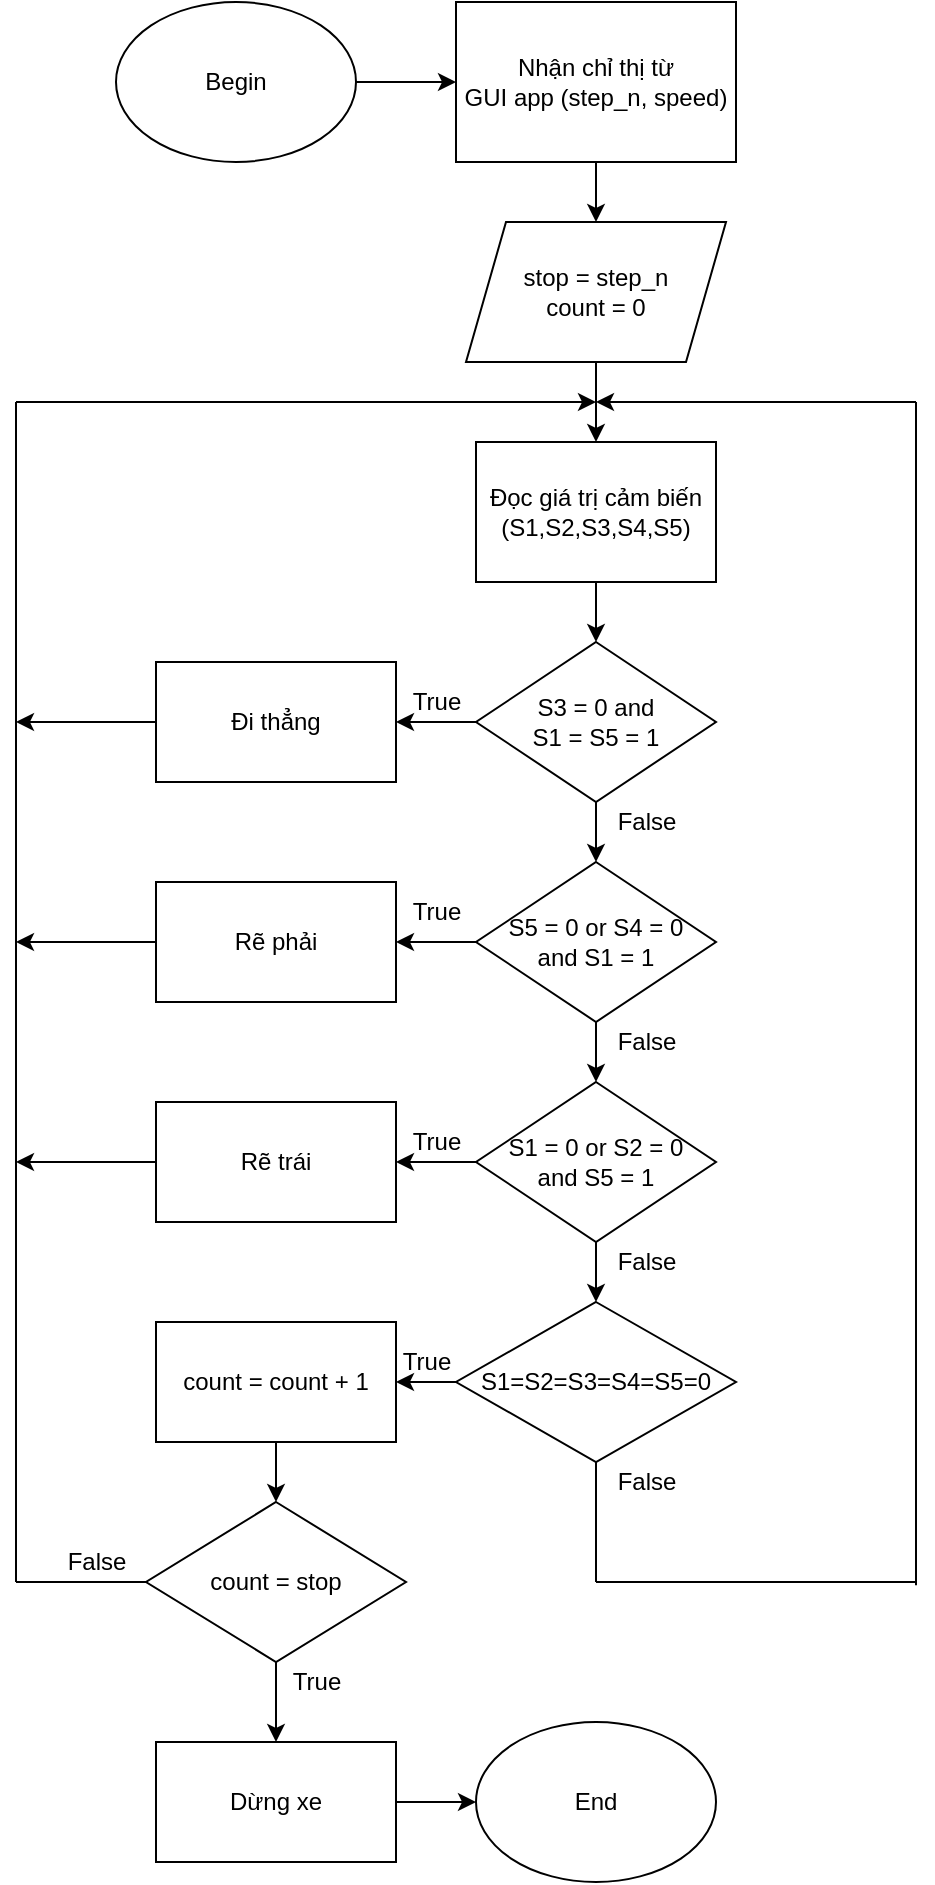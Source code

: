 <mxfile version="14.8.6" type="github">
  <diagram id="Ezy-y-FbjfAG1BCbXXI5" name="Page-1">
    <mxGraphModel dx="1865" dy="617" grid="1" gridSize="10" guides="1" tooltips="1" connect="1" arrows="1" fold="1" page="1" pageScale="1" pageWidth="827" pageHeight="1169" background="none" math="0" shadow="0">
      <root>
        <mxCell id="0" />
        <mxCell id="1" parent="0" />
        <mxCell id="G5f44dBYUgscpnxHCPcD-38" value="" style="edgeStyle=orthogonalEdgeStyle;rounded=0;orthogonalLoop=1;jettySize=auto;html=1;" parent="1" source="hrU85InFywEGXKXuBzPO-2" target="hrU85InFywEGXKXuBzPO-4" edge="1">
          <mxGeometry relative="1" as="geometry" />
        </mxCell>
        <mxCell id="hrU85InFywEGXKXuBzPO-2" value="Begin" style="ellipse;whiteSpace=wrap;html=1;" parent="1" vertex="1">
          <mxGeometry x="-600" y="120" width="120" height="80" as="geometry" />
        </mxCell>
        <mxCell id="j_K-GDXODY1bReVwgwL4-41" value="" style="edgeStyle=orthogonalEdgeStyle;rounded=0;orthogonalLoop=1;jettySize=auto;html=1;" parent="1" source="hrU85InFywEGXKXuBzPO-3" target="j_K-GDXODY1bReVwgwL4-6" edge="1">
          <mxGeometry relative="1" as="geometry" />
        </mxCell>
        <mxCell id="hrU85InFywEGXKXuBzPO-3" value="stop = step_n&lt;br&gt;count = 0" style="shape=parallelogram;perimeter=parallelogramPerimeter;whiteSpace=wrap;html=1;fixedSize=1;" parent="1" vertex="1">
          <mxGeometry x="-425" y="230" width="130" height="70" as="geometry" />
        </mxCell>
        <mxCell id="j_K-GDXODY1bReVwgwL4-39" value="" style="edgeStyle=orthogonalEdgeStyle;rounded=0;orthogonalLoop=1;jettySize=auto;html=1;" parent="1" source="hrU85InFywEGXKXuBzPO-4" target="hrU85InFywEGXKXuBzPO-3" edge="1">
          <mxGeometry relative="1" as="geometry" />
        </mxCell>
        <mxCell id="hrU85InFywEGXKXuBzPO-4" value="&lt;span&gt;Nhận chỉ thị từ&lt;/span&gt;&lt;br&gt;&lt;span&gt;GUI app (step_n, speed)&lt;/span&gt;" style="rounded=0;whiteSpace=wrap;html=1;" parent="1" vertex="1">
          <mxGeometry x="-430" y="120" width="140" height="80" as="geometry" />
        </mxCell>
        <mxCell id="j_K-GDXODY1bReVwgwL4-24" value="" style="edgeStyle=orthogonalEdgeStyle;rounded=0;orthogonalLoop=1;jettySize=auto;html=1;" parent="1" source="j_K-GDXODY1bReVwgwL4-4" target="j_K-GDXODY1bReVwgwL4-5" edge="1">
          <mxGeometry relative="1" as="geometry" />
        </mxCell>
        <mxCell id="G5f44dBYUgscpnxHCPcD-3" value="" style="edgeStyle=orthogonalEdgeStyle;rounded=0;orthogonalLoop=1;jettySize=auto;html=1;" parent="1" source="j_K-GDXODY1bReVwgwL4-4" target="j_K-GDXODY1bReVwgwL4-10" edge="1">
          <mxGeometry relative="1" as="geometry" />
        </mxCell>
        <mxCell id="j_K-GDXODY1bReVwgwL4-4" value="S3 = 0 and &lt;br&gt;S1 = S5 = 1" style="rhombus;whiteSpace=wrap;html=1;" parent="1" vertex="1">
          <mxGeometry x="-420" y="440" width="120" height="80" as="geometry" />
        </mxCell>
        <mxCell id="j_K-GDXODY1bReVwgwL4-5" value="Đi thẳng" style="rounded=0;whiteSpace=wrap;html=1;" parent="1" vertex="1">
          <mxGeometry x="-580" y="450" width="120" height="60" as="geometry" />
        </mxCell>
        <mxCell id="G5f44dBYUgscpnxHCPcD-2" value="" style="edgeStyle=orthogonalEdgeStyle;rounded=0;orthogonalLoop=1;jettySize=auto;html=1;" parent="1" source="j_K-GDXODY1bReVwgwL4-6" target="j_K-GDXODY1bReVwgwL4-4" edge="1">
          <mxGeometry relative="1" as="geometry" />
        </mxCell>
        <mxCell id="j_K-GDXODY1bReVwgwL4-6" value="&lt;span&gt;Đọc giá trị cảm biến&lt;/span&gt;&lt;br&gt;&lt;span&gt;(S1,S2,S3,S4,S5)&lt;/span&gt;" style="rounded=0;whiteSpace=wrap;html=1;" parent="1" vertex="1">
          <mxGeometry x="-420" y="340" width="120" height="70" as="geometry" />
        </mxCell>
        <mxCell id="j_K-GDXODY1bReVwgwL4-25" value="" style="edgeStyle=orthogonalEdgeStyle;rounded=0;orthogonalLoop=1;jettySize=auto;html=1;" parent="1" source="j_K-GDXODY1bReVwgwL4-10" target="j_K-GDXODY1bReVwgwL4-11" edge="1">
          <mxGeometry relative="1" as="geometry" />
        </mxCell>
        <mxCell id="G5f44dBYUgscpnxHCPcD-4" value="" style="edgeStyle=orthogonalEdgeStyle;rounded=0;orthogonalLoop=1;jettySize=auto;html=1;" parent="1" source="j_K-GDXODY1bReVwgwL4-10" target="j_K-GDXODY1bReVwgwL4-13" edge="1">
          <mxGeometry relative="1" as="geometry" />
        </mxCell>
        <mxCell id="j_K-GDXODY1bReVwgwL4-10" value="S5 = 0 or S4 = 0 &lt;br&gt;and S1 = 1" style="rhombus;whiteSpace=wrap;html=1;" parent="1" vertex="1">
          <mxGeometry x="-420" y="550" width="120" height="80" as="geometry" />
        </mxCell>
        <mxCell id="j_K-GDXODY1bReVwgwL4-11" value="Rẽ phải" style="rounded=0;whiteSpace=wrap;html=1;" parent="1" vertex="1">
          <mxGeometry x="-580" y="560" width="120" height="60" as="geometry" />
        </mxCell>
        <mxCell id="G5f44dBYUgscpnxHCPcD-1" value="" style="edgeStyle=orthogonalEdgeStyle;rounded=0;orthogonalLoop=1;jettySize=auto;html=1;" parent="1" source="j_K-GDXODY1bReVwgwL4-13" target="j_K-GDXODY1bReVwgwL4-14" edge="1">
          <mxGeometry relative="1" as="geometry" />
        </mxCell>
        <mxCell id="G5f44dBYUgscpnxHCPcD-6" value="" style="edgeStyle=orthogonalEdgeStyle;rounded=0;orthogonalLoop=1;jettySize=auto;html=1;" parent="1" source="j_K-GDXODY1bReVwgwL4-13" target="j_K-GDXODY1bReVwgwL4-18" edge="1">
          <mxGeometry relative="1" as="geometry" />
        </mxCell>
        <mxCell id="j_K-GDXODY1bReVwgwL4-13" value="S1 = 0 or S2 = 0&lt;br&gt;and S5 = 1" style="rhombus;whiteSpace=wrap;html=1;" parent="1" vertex="1">
          <mxGeometry x="-420" y="660" width="120" height="80" as="geometry" />
        </mxCell>
        <mxCell id="j_K-GDXODY1bReVwgwL4-14" value="Rẽ trái" style="rounded=0;whiteSpace=wrap;html=1;" parent="1" vertex="1">
          <mxGeometry x="-580" y="670" width="120" height="60" as="geometry" />
        </mxCell>
        <mxCell id="G5f44dBYUgscpnxHCPcD-19" value="" style="edgeStyle=orthogonalEdgeStyle;rounded=0;orthogonalLoop=1;jettySize=auto;html=1;" parent="1" source="j_K-GDXODY1bReVwgwL4-18" target="j_K-GDXODY1bReVwgwL4-34" edge="1">
          <mxGeometry relative="1" as="geometry" />
        </mxCell>
        <mxCell id="j_K-GDXODY1bReVwgwL4-18" value="S1=S2=S3=S4=S5=0" style="rhombus;whiteSpace=wrap;html=1;" parent="1" vertex="1">
          <mxGeometry x="-430" y="770" width="140" height="80" as="geometry" />
        </mxCell>
        <mxCell id="j_K-GDXODY1bReVwgwL4-30" value="count = stop" style="rhombus;whiteSpace=wrap;html=1;" parent="1" vertex="1">
          <mxGeometry x="-585" y="870" width="130" height="80" as="geometry" />
        </mxCell>
        <mxCell id="G5f44dBYUgscpnxHCPcD-47" value="" style="edgeStyle=orthogonalEdgeStyle;rounded=0;orthogonalLoop=1;jettySize=auto;html=1;" parent="1" source="j_K-GDXODY1bReVwgwL4-32" target="j_K-GDXODY1bReVwgwL4-33" edge="1">
          <mxGeometry relative="1" as="geometry" />
        </mxCell>
        <mxCell id="j_K-GDXODY1bReVwgwL4-32" value="Dừng xe" style="rounded=0;whiteSpace=wrap;html=1;" parent="1" vertex="1">
          <mxGeometry x="-580" y="990" width="120" height="60" as="geometry" />
        </mxCell>
        <mxCell id="j_K-GDXODY1bReVwgwL4-33" value="End&lt;br&gt;" style="ellipse;whiteSpace=wrap;html=1;" parent="1" vertex="1">
          <mxGeometry x="-420" y="980" width="120" height="80" as="geometry" />
        </mxCell>
        <mxCell id="G5f44dBYUgscpnxHCPcD-20" value="" style="edgeStyle=orthogonalEdgeStyle;rounded=0;orthogonalLoop=1;jettySize=auto;html=1;" parent="1" source="j_K-GDXODY1bReVwgwL4-34" target="j_K-GDXODY1bReVwgwL4-30" edge="1">
          <mxGeometry relative="1" as="geometry" />
        </mxCell>
        <mxCell id="j_K-GDXODY1bReVwgwL4-34" value="count = count + 1" style="rounded=0;whiteSpace=wrap;html=1;" parent="1" vertex="1">
          <mxGeometry x="-580" y="780" width="120" height="60" as="geometry" />
        </mxCell>
        <mxCell id="G5f44dBYUgscpnxHCPcD-21" value="" style="endArrow=none;html=1;exitX=0;exitY=0.5;exitDx=0;exitDy=0;" parent="1" source="j_K-GDXODY1bReVwgwL4-30" edge="1">
          <mxGeometry width="50" height="50" relative="1" as="geometry">
            <mxPoint x="-480" y="770" as="sourcePoint" />
            <mxPoint x="-650" y="910" as="targetPoint" />
          </mxGeometry>
        </mxCell>
        <mxCell id="G5f44dBYUgscpnxHCPcD-25" value="" style="endArrow=none;html=1;entryX=0.5;entryY=1;entryDx=0;entryDy=0;" parent="1" target="j_K-GDXODY1bReVwgwL4-18" edge="1">
          <mxGeometry width="50" height="50" relative="1" as="geometry">
            <mxPoint x="-360" y="910" as="sourcePoint" />
            <mxPoint x="-430" y="730" as="targetPoint" />
          </mxGeometry>
        </mxCell>
        <mxCell id="G5f44dBYUgscpnxHCPcD-26" value="" style="endArrow=none;html=1;" parent="1" edge="1">
          <mxGeometry width="50" height="50" relative="1" as="geometry">
            <mxPoint x="-360" y="910" as="sourcePoint" />
            <mxPoint x="-200" y="910" as="targetPoint" />
          </mxGeometry>
        </mxCell>
        <mxCell id="G5f44dBYUgscpnxHCPcD-28" value="" style="endArrow=classic;html=1;" parent="1" edge="1">
          <mxGeometry width="50" height="50" relative="1" as="geometry">
            <mxPoint x="-650" y="320" as="sourcePoint" />
            <mxPoint x="-360" y="320" as="targetPoint" />
          </mxGeometry>
        </mxCell>
        <mxCell id="G5f44dBYUgscpnxHCPcD-30" value="" style="endArrow=none;html=1;" parent="1" edge="1">
          <mxGeometry width="50" height="50" relative="1" as="geometry">
            <mxPoint x="-650" y="910" as="sourcePoint" />
            <mxPoint x="-650" y="320" as="targetPoint" />
          </mxGeometry>
        </mxCell>
        <mxCell id="G5f44dBYUgscpnxHCPcD-31" value="" style="endArrow=classic;html=1;exitX=0;exitY=0.5;exitDx=0;exitDy=0;" parent="1" source="j_K-GDXODY1bReVwgwL4-5" edge="1">
          <mxGeometry width="50" height="50" relative="1" as="geometry">
            <mxPoint x="-480" y="580" as="sourcePoint" />
            <mxPoint x="-650" y="480" as="targetPoint" />
          </mxGeometry>
        </mxCell>
        <mxCell id="G5f44dBYUgscpnxHCPcD-32" value="" style="endArrow=classic;html=1;exitX=0;exitY=0.5;exitDx=0;exitDy=0;" parent="1" source="j_K-GDXODY1bReVwgwL4-11" edge="1">
          <mxGeometry width="50" height="50" relative="1" as="geometry">
            <mxPoint x="-480" y="640" as="sourcePoint" />
            <mxPoint x="-650" y="590" as="targetPoint" />
          </mxGeometry>
        </mxCell>
        <mxCell id="G5f44dBYUgscpnxHCPcD-33" value="" style="endArrow=classic;html=1;exitX=0;exitY=0.5;exitDx=0;exitDy=0;" parent="1" source="j_K-GDXODY1bReVwgwL4-14" edge="1">
          <mxGeometry width="50" height="50" relative="1" as="geometry">
            <mxPoint x="-480" y="700" as="sourcePoint" />
            <mxPoint x="-650" y="700" as="targetPoint" />
          </mxGeometry>
        </mxCell>
        <mxCell id="G5f44dBYUgscpnxHCPcD-34" value="" style="endArrow=none;html=1;" parent="1" edge="1">
          <mxGeometry width="50" height="50" relative="1" as="geometry">
            <mxPoint x="-200" y="911.6" as="sourcePoint" />
            <mxPoint x="-200" y="320" as="targetPoint" />
          </mxGeometry>
        </mxCell>
        <mxCell id="G5f44dBYUgscpnxHCPcD-35" value="" style="endArrow=classic;html=1;" parent="1" edge="1">
          <mxGeometry width="50" height="50" relative="1" as="geometry">
            <mxPoint x="-200" y="320" as="sourcePoint" />
            <mxPoint x="-360" y="320" as="targetPoint" />
          </mxGeometry>
        </mxCell>
        <mxCell id="G5f44dBYUgscpnxHCPcD-36" value="True" style="text;html=1;align=center;verticalAlign=middle;resizable=0;points=[];autosize=1;strokeColor=none;" parent="1" vertex="1">
          <mxGeometry x="-460" y="460" width="40" height="20" as="geometry" />
        </mxCell>
        <mxCell id="G5f44dBYUgscpnxHCPcD-37" value="True" style="text;html=1;align=center;verticalAlign=middle;resizable=0;points=[];autosize=1;strokeColor=none;" parent="1" vertex="1">
          <mxGeometry x="-460" y="564.5" width="40" height="20" as="geometry" />
        </mxCell>
        <mxCell id="G5f44dBYUgscpnxHCPcD-39" value="True" style="text;html=1;align=center;verticalAlign=middle;resizable=0;points=[];autosize=1;strokeColor=none;" parent="1" vertex="1">
          <mxGeometry x="-460" y="680" width="40" height="20" as="geometry" />
        </mxCell>
        <mxCell id="G5f44dBYUgscpnxHCPcD-40" value="True" style="text;html=1;align=center;verticalAlign=middle;resizable=0;points=[];autosize=1;strokeColor=none;" parent="1" vertex="1">
          <mxGeometry x="-465" y="790" width="40" height="20" as="geometry" />
        </mxCell>
        <mxCell id="G5f44dBYUgscpnxHCPcD-41" value="False" style="text;html=1;align=center;verticalAlign=middle;resizable=0;points=[];autosize=1;strokeColor=none;" parent="1" vertex="1">
          <mxGeometry x="-360" y="520" width="50" height="20" as="geometry" />
        </mxCell>
        <mxCell id="G5f44dBYUgscpnxHCPcD-42" value="False" style="text;html=1;align=center;verticalAlign=middle;resizable=0;points=[];autosize=1;strokeColor=none;" parent="1" vertex="1">
          <mxGeometry x="-360" y="630" width="50" height="20" as="geometry" />
        </mxCell>
        <mxCell id="G5f44dBYUgscpnxHCPcD-43" value="False" style="text;html=1;align=center;verticalAlign=middle;resizable=0;points=[];autosize=1;strokeColor=none;" parent="1" vertex="1">
          <mxGeometry x="-360" y="740" width="50" height="20" as="geometry" />
        </mxCell>
        <mxCell id="G5f44dBYUgscpnxHCPcD-44" value="False" style="text;html=1;align=center;verticalAlign=middle;resizable=0;points=[];autosize=1;strokeColor=none;" parent="1" vertex="1">
          <mxGeometry x="-360" y="850" width="50" height="20" as="geometry" />
        </mxCell>
        <mxCell id="G5f44dBYUgscpnxHCPcD-45" value="False" style="text;html=1;align=center;verticalAlign=middle;resizable=0;points=[];autosize=1;strokeColor=none;" parent="1" vertex="1">
          <mxGeometry x="-635" y="890" width="50" height="20" as="geometry" />
        </mxCell>
        <mxCell id="G5f44dBYUgscpnxHCPcD-46" value="True" style="text;html=1;align=center;verticalAlign=middle;resizable=0;points=[];autosize=1;strokeColor=none;" parent="1" vertex="1">
          <mxGeometry x="-520" y="950" width="40" height="20" as="geometry" />
        </mxCell>
        <mxCell id="G5f44dBYUgscpnxHCPcD-49" value="" style="endArrow=classic;html=1;exitX=0.5;exitY=1;exitDx=0;exitDy=0;entryX=0.5;entryY=0;entryDx=0;entryDy=0;" parent="1" source="j_K-GDXODY1bReVwgwL4-30" target="j_K-GDXODY1bReVwgwL4-32" edge="1">
          <mxGeometry width="50" height="50" relative="1" as="geometry">
            <mxPoint x="-440" y="930" as="sourcePoint" />
            <mxPoint x="-390" y="880" as="targetPoint" />
          </mxGeometry>
        </mxCell>
      </root>
    </mxGraphModel>
  </diagram>
</mxfile>
